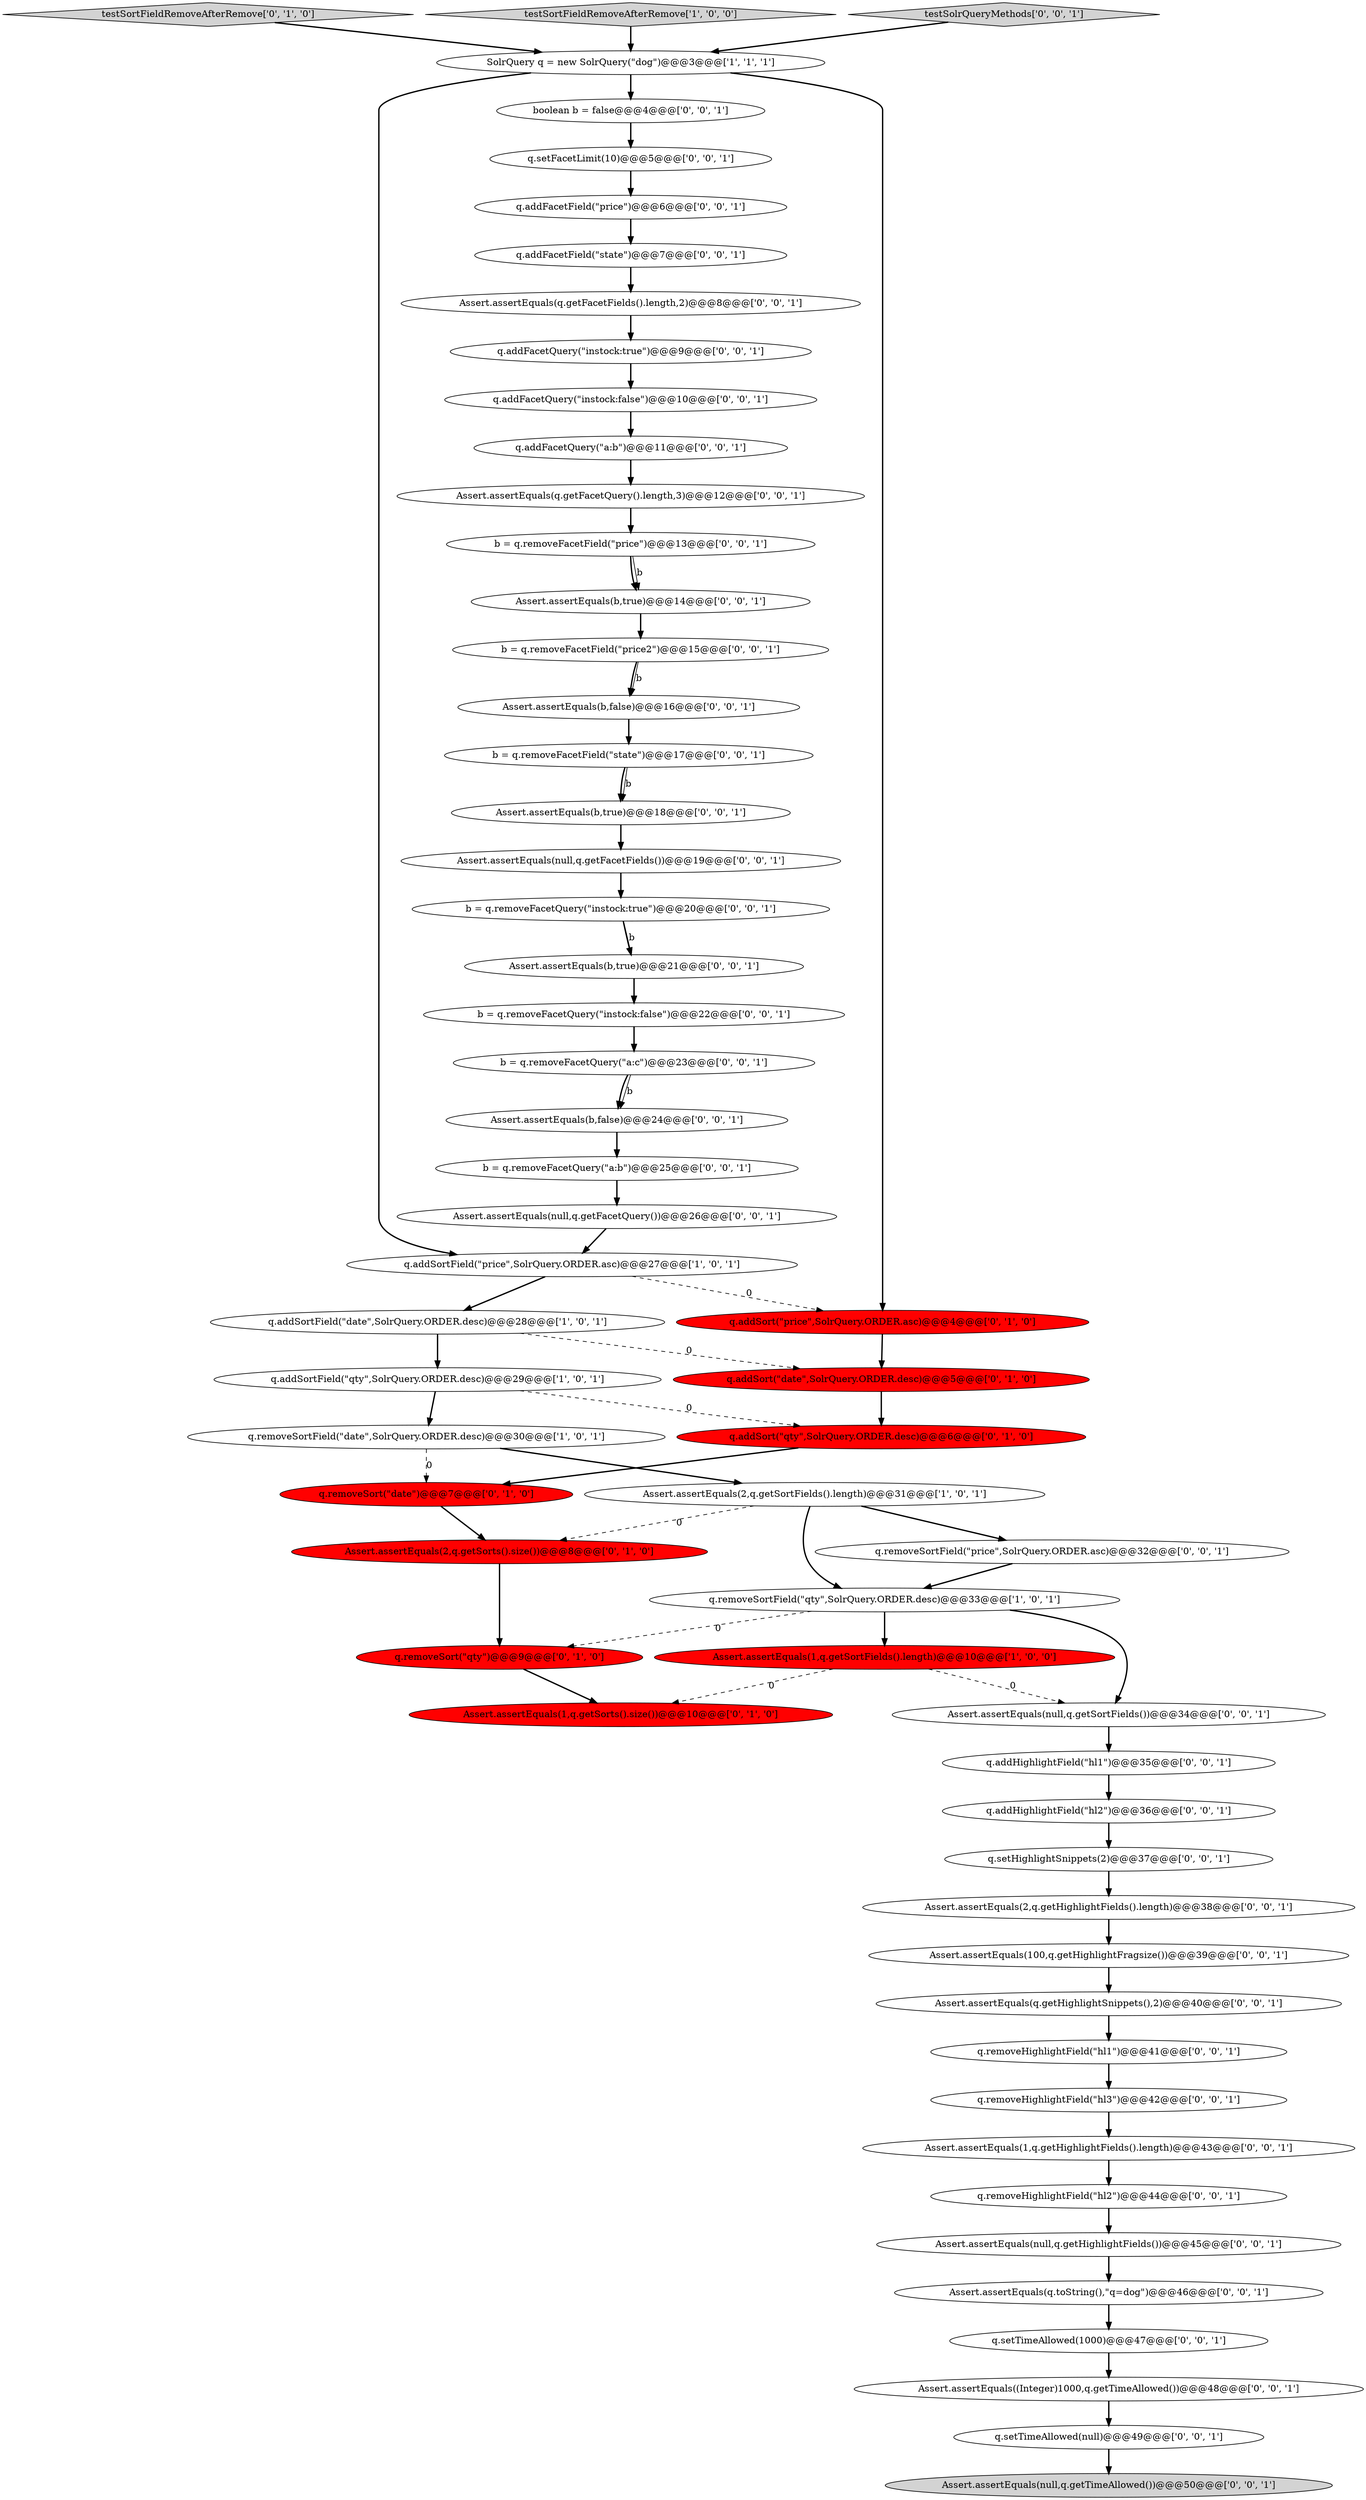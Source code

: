 digraph {
11 [style = filled, label = "Assert.assertEquals(2,q.getSorts().size())@@@8@@@['0', '1', '0']", fillcolor = red, shape = ellipse image = "AAA1AAABBB2BBB"];
35 [style = filled, label = "Assert.assertEquals(b,true)@@@14@@@['0', '0', '1']", fillcolor = white, shape = ellipse image = "AAA0AAABBB3BBB"];
7 [style = filled, label = "q.addSortField(\"price\",SolrQuery.ORDER.asc)@@@27@@@['1', '0', '1']", fillcolor = white, shape = ellipse image = "AAA0AAABBB1BBB"];
37 [style = filled, label = "q.setFacetLimit(10)@@@5@@@['0', '0', '1']", fillcolor = white, shape = ellipse image = "AAA0AAABBB3BBB"];
31 [style = filled, label = "q.removeHighlightField(\"hl3\")@@@42@@@['0', '0', '1']", fillcolor = white, shape = ellipse image = "AAA0AAABBB3BBB"];
26 [style = filled, label = "q.addFacetField(\"price\")@@@6@@@['0', '0', '1']", fillcolor = white, shape = ellipse image = "AAA0AAABBB3BBB"];
39 [style = filled, label = "q.addFacetField(\"state\")@@@7@@@['0', '0', '1']", fillcolor = white, shape = ellipse image = "AAA0AAABBB3BBB"];
15 [style = filled, label = "q.addSort(\"price\",SolrQuery.ORDER.asc)@@@4@@@['0', '1', '0']", fillcolor = red, shape = ellipse image = "AAA1AAABBB2BBB"];
27 [style = filled, label = "q.addHighlightField(\"hl1\")@@@35@@@['0', '0', '1']", fillcolor = white, shape = ellipse image = "AAA0AAABBB3BBB"];
19 [style = filled, label = "q.setTimeAllowed(1000)@@@47@@@['0', '0', '1']", fillcolor = white, shape = ellipse image = "AAA0AAABBB3BBB"];
17 [style = filled, label = "Assert.assertEquals(b,true)@@@18@@@['0', '0', '1']", fillcolor = white, shape = ellipse image = "AAA0AAABBB3BBB"];
2 [style = filled, label = "Assert.assertEquals(1,q.getSortFields().length)@@@10@@@['1', '0', '0']", fillcolor = red, shape = ellipse image = "AAA1AAABBB1BBB"];
40 [style = filled, label = "Assert.assertEquals(null,q.getFacetQuery())@@@26@@@['0', '0', '1']", fillcolor = white, shape = ellipse image = "AAA0AAABBB3BBB"];
44 [style = filled, label = "b = q.removeFacetQuery(\"a:b\")@@@25@@@['0', '0', '1']", fillcolor = white, shape = ellipse image = "AAA0AAABBB3BBB"];
13 [style = filled, label = "q.addSort(\"qty\",SolrQuery.ORDER.desc)@@@6@@@['0', '1', '0']", fillcolor = red, shape = ellipse image = "AAA1AAABBB2BBB"];
12 [style = filled, label = "q.addSort(\"date\",SolrQuery.ORDER.desc)@@@5@@@['0', '1', '0']", fillcolor = red, shape = ellipse image = "AAA1AAABBB2BBB"];
23 [style = filled, label = "Assert.assertEquals((Integer)1000,q.getTimeAllowed())@@@48@@@['0', '0', '1']", fillcolor = white, shape = ellipse image = "AAA0AAABBB3BBB"];
16 [style = filled, label = "testSortFieldRemoveAfterRemove['0', '1', '0']", fillcolor = lightgray, shape = diamond image = "AAA0AAABBB2BBB"];
48 [style = filled, label = "Assert.assertEquals(100,q.getHighlightFragsize())@@@39@@@['0', '0', '1']", fillcolor = white, shape = ellipse image = "AAA0AAABBB3BBB"];
9 [style = filled, label = "q.removeSort(\"date\")@@@7@@@['0', '1', '0']", fillcolor = red, shape = ellipse image = "AAA1AAABBB2BBB"];
42 [style = filled, label = "b = q.removeFacetField(\"price\")@@@13@@@['0', '0', '1']", fillcolor = white, shape = ellipse image = "AAA0AAABBB3BBB"];
18 [style = filled, label = "Assert.assertEquals(q.getFacetFields().length,2)@@@8@@@['0', '0', '1']", fillcolor = white, shape = ellipse image = "AAA0AAABBB3BBB"];
34 [style = filled, label = "Assert.assertEquals(q.toString(),\"q=dog\")@@@46@@@['0', '0', '1']", fillcolor = white, shape = ellipse image = "AAA0AAABBB3BBB"];
51 [style = filled, label = "b = q.removeFacetQuery(\"instock:false\")@@@22@@@['0', '0', '1']", fillcolor = white, shape = ellipse image = "AAA0AAABBB3BBB"];
58 [style = filled, label = "q.removeHighlightField(\"hl2\")@@@44@@@['0', '0', '1']", fillcolor = white, shape = ellipse image = "AAA0AAABBB3BBB"];
4 [style = filled, label = "q.removeSortField(\"qty\",SolrQuery.ORDER.desc)@@@33@@@['1', '0', '1']", fillcolor = white, shape = ellipse image = "AAA0AAABBB1BBB"];
53 [style = filled, label = "Assert.assertEquals(1,q.getHighlightFields().length)@@@43@@@['0', '0', '1']", fillcolor = white, shape = ellipse image = "AAA0AAABBB3BBB"];
36 [style = filled, label = "Assert.assertEquals(null,q.getFacetFields())@@@19@@@['0', '0', '1']", fillcolor = white, shape = ellipse image = "AAA0AAABBB3BBB"];
47 [style = filled, label = "Assert.assertEquals(b,true)@@@21@@@['0', '0', '1']", fillcolor = white, shape = ellipse image = "AAA0AAABBB3BBB"];
33 [style = filled, label = "Assert.assertEquals(null,q.getHighlightFields())@@@45@@@['0', '0', '1']", fillcolor = white, shape = ellipse image = "AAA0AAABBB3BBB"];
0 [style = filled, label = "testSortFieldRemoveAfterRemove['1', '0', '0']", fillcolor = lightgray, shape = diamond image = "AAA0AAABBB1BBB"];
24 [style = filled, label = "Assert.assertEquals(null,q.getTimeAllowed())@@@50@@@['0', '0', '1']", fillcolor = lightgray, shape = ellipse image = "AAA0AAABBB3BBB"];
32 [style = filled, label = "q.setHighlightSnippets(2)@@@37@@@['0', '0', '1']", fillcolor = white, shape = ellipse image = "AAA0AAABBB3BBB"];
6 [style = filled, label = "q.addSortField(\"qty\",SolrQuery.ORDER.desc)@@@29@@@['1', '0', '1']", fillcolor = white, shape = ellipse image = "AAA0AAABBB1BBB"];
20 [style = filled, label = "Assert.assertEquals(null,q.getSortFields())@@@34@@@['0', '0', '1']", fillcolor = white, shape = ellipse image = "AAA0AAABBB3BBB"];
45 [style = filled, label = "q.removeHighlightField(\"hl1\")@@@41@@@['0', '0', '1']", fillcolor = white, shape = ellipse image = "AAA0AAABBB3BBB"];
57 [style = filled, label = "b = q.removeFacetQuery(\"instock:true\")@@@20@@@['0', '0', '1']", fillcolor = white, shape = ellipse image = "AAA0AAABBB3BBB"];
21 [style = filled, label = "Assert.assertEquals(q.getFacetQuery().length,3)@@@12@@@['0', '0', '1']", fillcolor = white, shape = ellipse image = "AAA0AAABBB3BBB"];
41 [style = filled, label = "Assert.assertEquals(b,false)@@@16@@@['0', '0', '1']", fillcolor = white, shape = ellipse image = "AAA0AAABBB3BBB"];
46 [style = filled, label = "b = q.removeFacetField(\"state\")@@@17@@@['0', '0', '1']", fillcolor = white, shape = ellipse image = "AAA0AAABBB3BBB"];
3 [style = filled, label = "q.removeSortField(\"date\",SolrQuery.ORDER.desc)@@@30@@@['1', '0', '1']", fillcolor = white, shape = ellipse image = "AAA0AAABBB1BBB"];
25 [style = filled, label = "Assert.assertEquals(2,q.getHighlightFields().length)@@@38@@@['0', '0', '1']", fillcolor = white, shape = ellipse image = "AAA0AAABBB3BBB"];
5 [style = filled, label = "SolrQuery q = new SolrQuery(\"dog\")@@@3@@@['1', '1', '1']", fillcolor = white, shape = ellipse image = "AAA0AAABBB1BBB"];
1 [style = filled, label = "q.addSortField(\"date\",SolrQuery.ORDER.desc)@@@28@@@['1', '0', '1']", fillcolor = white, shape = ellipse image = "AAA0AAABBB1BBB"];
8 [style = filled, label = "Assert.assertEquals(2,q.getSortFields().length)@@@31@@@['1', '0', '1']", fillcolor = white, shape = ellipse image = "AAA0AAABBB1BBB"];
30 [style = filled, label = "q.addFacetQuery(\"a:b\")@@@11@@@['0', '0', '1']", fillcolor = white, shape = ellipse image = "AAA0AAABBB3BBB"];
29 [style = filled, label = "q.addHighlightField(\"hl2\")@@@36@@@['0', '0', '1']", fillcolor = white, shape = ellipse image = "AAA0AAABBB3BBB"];
28 [style = filled, label = "Assert.assertEquals(q.getHighlightSnippets(),2)@@@40@@@['0', '0', '1']", fillcolor = white, shape = ellipse image = "AAA0AAABBB3BBB"];
49 [style = filled, label = "q.addFacetQuery(\"instock:false\")@@@10@@@['0', '0', '1']", fillcolor = white, shape = ellipse image = "AAA0AAABBB3BBB"];
10 [style = filled, label = "q.removeSort(\"qty\")@@@9@@@['0', '1', '0']", fillcolor = red, shape = ellipse image = "AAA1AAABBB2BBB"];
43 [style = filled, label = "b = q.removeFacetField(\"price2\")@@@15@@@['0', '0', '1']", fillcolor = white, shape = ellipse image = "AAA0AAABBB3BBB"];
56 [style = filled, label = "testSolrQueryMethods['0', '0', '1']", fillcolor = lightgray, shape = diamond image = "AAA0AAABBB3BBB"];
50 [style = filled, label = "q.addFacetQuery(\"instock:true\")@@@9@@@['0', '0', '1']", fillcolor = white, shape = ellipse image = "AAA0AAABBB3BBB"];
55 [style = filled, label = "b = q.removeFacetQuery(\"a:c\")@@@23@@@['0', '0', '1']", fillcolor = white, shape = ellipse image = "AAA0AAABBB3BBB"];
14 [style = filled, label = "Assert.assertEquals(1,q.getSorts().size())@@@10@@@['0', '1', '0']", fillcolor = red, shape = ellipse image = "AAA1AAABBB2BBB"];
22 [style = filled, label = "boolean b = false@@@4@@@['0', '0', '1']", fillcolor = white, shape = ellipse image = "AAA0AAABBB3BBB"];
52 [style = filled, label = "Assert.assertEquals(b,false)@@@24@@@['0', '0', '1']", fillcolor = white, shape = ellipse image = "AAA0AAABBB3BBB"];
38 [style = filled, label = "q.removeSortField(\"price\",SolrQuery.ORDER.asc)@@@32@@@['0', '0', '1']", fillcolor = white, shape = ellipse image = "AAA0AAABBB3BBB"];
54 [style = filled, label = "q.setTimeAllowed(null)@@@49@@@['0', '0', '1']", fillcolor = white, shape = ellipse image = "AAA0AAABBB3BBB"];
57->47 [style = solid, label="b"];
55->52 [style = solid, label="b"];
6->3 [style = bold, label=""];
23->54 [style = bold, label=""];
52->44 [style = bold, label=""];
21->42 [style = bold, label=""];
7->1 [style = bold, label=""];
2->20 [style = dashed, label="0"];
9->11 [style = bold, label=""];
46->17 [style = solid, label="b"];
28->45 [style = bold, label=""];
37->26 [style = bold, label=""];
10->14 [style = bold, label=""];
34->19 [style = bold, label=""];
22->37 [style = bold, label=""];
44->40 [style = bold, label=""];
38->4 [style = bold, label=""];
53->58 [style = bold, label=""];
5->15 [style = bold, label=""];
56->5 [style = bold, label=""];
43->41 [style = solid, label="b"];
4->2 [style = bold, label=""];
25->48 [style = bold, label=""];
35->43 [style = bold, label=""];
45->31 [style = bold, label=""];
42->35 [style = solid, label="b"];
26->39 [style = bold, label=""];
50->49 [style = bold, label=""];
8->38 [style = bold, label=""];
42->35 [style = bold, label=""];
18->50 [style = bold, label=""];
39->18 [style = bold, label=""];
20->27 [style = bold, label=""];
17->36 [style = bold, label=""];
58->33 [style = bold, label=""];
12->13 [style = bold, label=""];
1->12 [style = dashed, label="0"];
54->24 [style = bold, label=""];
30->21 [style = bold, label=""];
40->7 [style = bold, label=""];
1->6 [style = bold, label=""];
6->13 [style = dashed, label="0"];
2->14 [style = dashed, label="0"];
3->9 [style = dashed, label="0"];
49->30 [style = bold, label=""];
51->55 [style = bold, label=""];
11->10 [style = bold, label=""];
3->8 [style = bold, label=""];
29->32 [style = bold, label=""];
31->53 [style = bold, label=""];
19->23 [style = bold, label=""];
47->51 [style = bold, label=""];
4->20 [style = bold, label=""];
32->25 [style = bold, label=""];
7->15 [style = dashed, label="0"];
16->5 [style = bold, label=""];
5->7 [style = bold, label=""];
43->41 [style = bold, label=""];
41->46 [style = bold, label=""];
15->12 [style = bold, label=""];
13->9 [style = bold, label=""];
8->4 [style = bold, label=""];
55->52 [style = bold, label=""];
27->29 [style = bold, label=""];
57->47 [style = bold, label=""];
48->28 [style = bold, label=""];
8->11 [style = dashed, label="0"];
46->17 [style = bold, label=""];
5->22 [style = bold, label=""];
33->34 [style = bold, label=""];
4->10 [style = dashed, label="0"];
36->57 [style = bold, label=""];
0->5 [style = bold, label=""];
}
